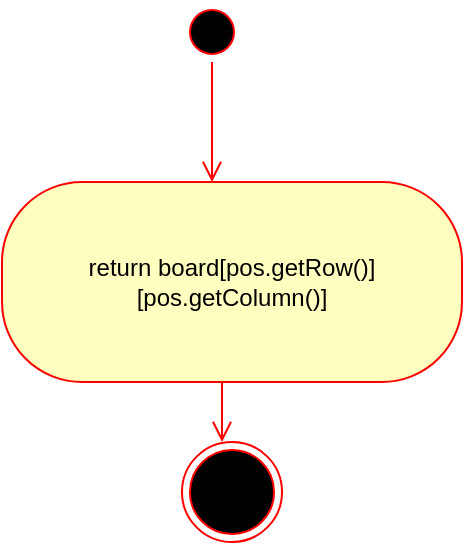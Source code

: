 <mxfile version="16.5.6" type="device"><diagram id="qlcPuwzc50qocG_u-wBu" name="Page-1"><mxGraphModel dx="780" dy="1112" grid="1" gridSize="10" guides="1" tooltips="1" connect="1" arrows="1" fold="1" page="1" pageScale="1" pageWidth="850" pageHeight="1100" math="0" shadow="0"><root><mxCell id="0"/><mxCell id="1" parent="0"/><mxCell id="zryyR9W2X4ja7cw9e69z-1" value="" style="ellipse;html=1;shape=startState;fillColor=#000000;strokeColor=#ff0000;" vertex="1" parent="1"><mxGeometry x="320" y="200" width="30" height="30" as="geometry"/></mxCell><mxCell id="zryyR9W2X4ja7cw9e69z-2" value="" style="edgeStyle=orthogonalEdgeStyle;html=1;verticalAlign=bottom;endArrow=open;endSize=8;strokeColor=#ff0000;rounded=0;" edge="1" source="zryyR9W2X4ja7cw9e69z-1" parent="1"><mxGeometry relative="1" as="geometry"><mxPoint x="335" y="290" as="targetPoint"/></mxGeometry></mxCell><mxCell id="zryyR9W2X4ja7cw9e69z-3" value="return board[pos.getRow()][pos.getColumn()]" style="rounded=1;whiteSpace=wrap;html=1;arcSize=40;fontColor=#000000;fillColor=#ffffc0;strokeColor=#ff0000;" vertex="1" parent="1"><mxGeometry x="230" y="290" width="230" height="100" as="geometry"/></mxCell><mxCell id="zryyR9W2X4ja7cw9e69z-4" value="" style="edgeStyle=orthogonalEdgeStyle;html=1;verticalAlign=bottom;endArrow=open;endSize=8;strokeColor=#ff0000;rounded=0;" edge="1" source="zryyR9W2X4ja7cw9e69z-3" parent="1"><mxGeometry relative="1" as="geometry"><mxPoint x="340" y="420" as="targetPoint"/><Array as="points"><mxPoint x="340" y="400"/><mxPoint x="340" y="400"/></Array></mxGeometry></mxCell><mxCell id="zryyR9W2X4ja7cw9e69z-5" value="" style="ellipse;html=1;shape=endState;fillColor=#000000;strokeColor=#ff0000;" vertex="1" parent="1"><mxGeometry x="320" y="420" width="50" height="50" as="geometry"/></mxCell></root></mxGraphModel></diagram></mxfile>
